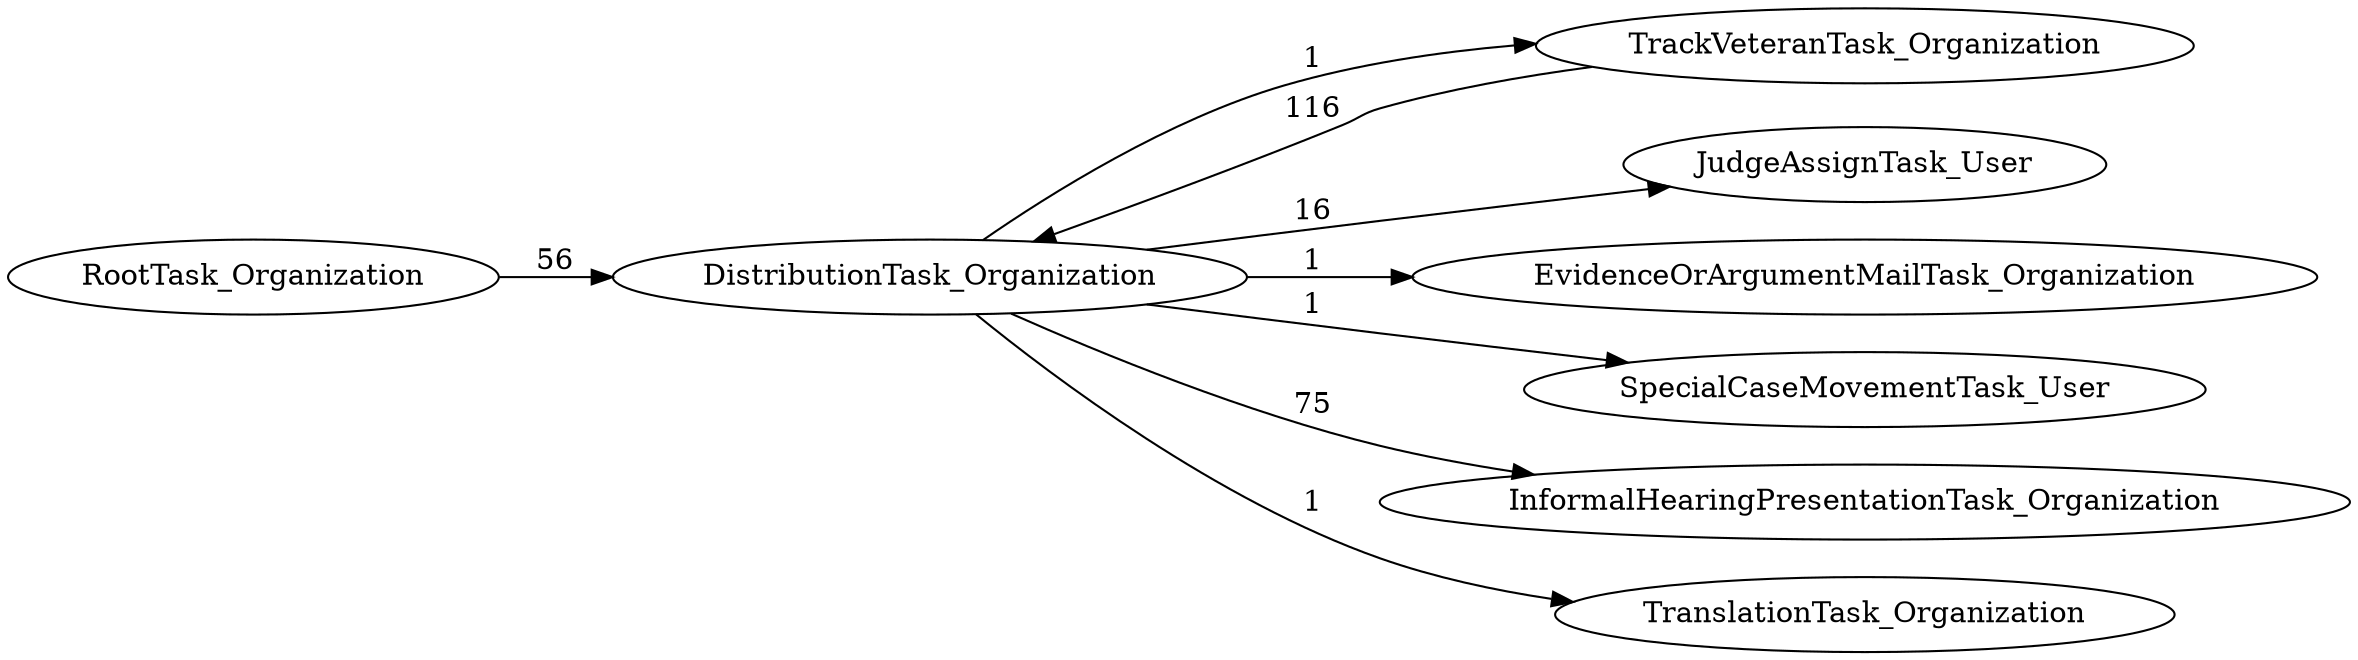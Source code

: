 digraph G {
rankdir="LR";
"DistributionTask_Organization" -> "TrackVeteranTask_Organization" [label=1]
"DistributionTask_Organization" -> "JudgeAssignTask_User" [label=16]
"DistributionTask_Organization" -> "EvidenceOrArgumentMailTask_Organization" [label=1]
"TrackVeteranTask_Organization" -> "DistributionTask_Organization" [label=116]
"DistributionTask_Organization" -> "SpecialCaseMovementTask_User" [label=1]
"DistributionTask_Organization" -> "InformalHearingPresentationTask_Organization" [label=75]
"RootTask_Organization" -> "DistributionTask_Organization" [label=56]
"DistributionTask_Organization" -> "TranslationTask_Organization" [label=1]
}
